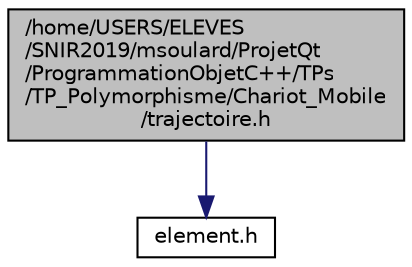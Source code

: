digraph "/home/USERS/ELEVES/SNIR2019/msoulard/ProjetQt/ProgrammationObjetC++/TPs/TP_Polymorphisme/Chariot_Mobile/trajectoire.h"
{
  edge [fontname="Helvetica",fontsize="10",labelfontname="Helvetica",labelfontsize="10"];
  node [fontname="Helvetica",fontsize="10",shape=record];
  Node0 [label="/home/USERS/ELEVES\l/SNIR2019/msoulard/ProjetQt\l/ProgrammationObjetC++/TPs\l/TP_Polymorphisme/Chariot_Mobile\l/trajectoire.h",height=0.2,width=0.4,color="black", fillcolor="grey75", style="filled", fontcolor="black"];
  Node0 -> Node1 [color="midnightblue",fontsize="10",style="solid",fontname="Helvetica"];
  Node1 [label="element.h",height=0.2,width=0.4,color="black", fillcolor="white", style="filled",URL="$element_8h.html",tooltip="The Element class. "];
}
